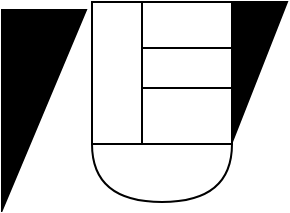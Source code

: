 <mxfile version="13.9.2" type="github">
  <diagram id="YNwttTUjVjMDM1bjcJ96" name="Page-1">
    <mxGraphModel dx="552" dy="306" grid="1" gridSize="1" guides="1" tooltips="1" connect="1" arrows="1" fold="1" page="1" pageScale="1" pageWidth="827" pageHeight="1169" math="0" shadow="0">
      <root>
        <mxCell id="0" />
        <mxCell id="1" parent="0" />
        <mxCell id="rlLokBMwU659o909w6AD-12" value="" style="verticalLabelPosition=bottom;verticalAlign=top;html=1;shape=mxgraph.basic.orthogonal_triangle;fillColor=#000000;rotation=90;" vertex="1" parent="1">
          <mxGeometry x="252" y="428" width="100" height="42" as="geometry" />
        </mxCell>
        <mxCell id="rlLokBMwU659o909w6AD-5" value="" style="shape=or;whiteSpace=wrap;html=1;rotation=90;" vertex="1" parent="1">
          <mxGeometry x="346.5" y="445.5" width="29" height="70" as="geometry" />
        </mxCell>
        <mxCell id="rlLokBMwU659o909w6AD-6" value="" style="rounded=0;whiteSpace=wrap;html=1;rotation=90;" vertex="1" parent="1">
          <mxGeometry x="325.5" y="395.5" width="71" height="70" as="geometry" />
        </mxCell>
        <mxCell id="rlLokBMwU659o909w6AD-7" value="" style="rounded=0;whiteSpace=wrap;html=1;rotation=90;" vertex="1" parent="1">
          <mxGeometry x="361.75" y="384.25" width="23.5" height="45" as="geometry" />
        </mxCell>
        <mxCell id="rlLokBMwU659o909w6AD-8" value="" style="rounded=0;whiteSpace=wrap;html=1;" vertex="1" parent="1">
          <mxGeometry x="351" y="418" width="45" height="20" as="geometry" />
        </mxCell>
        <mxCell id="rlLokBMwU659o909w6AD-9" value="" style="rounded=0;whiteSpace=wrap;html=1;" vertex="1" parent="1">
          <mxGeometry x="351" y="438" width="45" height="28" as="geometry" />
        </mxCell>
        <mxCell id="rlLokBMwU659o909w6AD-10" value="" style="verticalLabelPosition=bottom;verticalAlign=top;html=1;shape=mxgraph.basic.orthogonal_triangle;rotation=90;fillColor=#000000;" vertex="1" parent="1">
          <mxGeometry x="374.75" y="416.25" width="70" height="27.5" as="geometry" />
        </mxCell>
      </root>
    </mxGraphModel>
  </diagram>
</mxfile>
